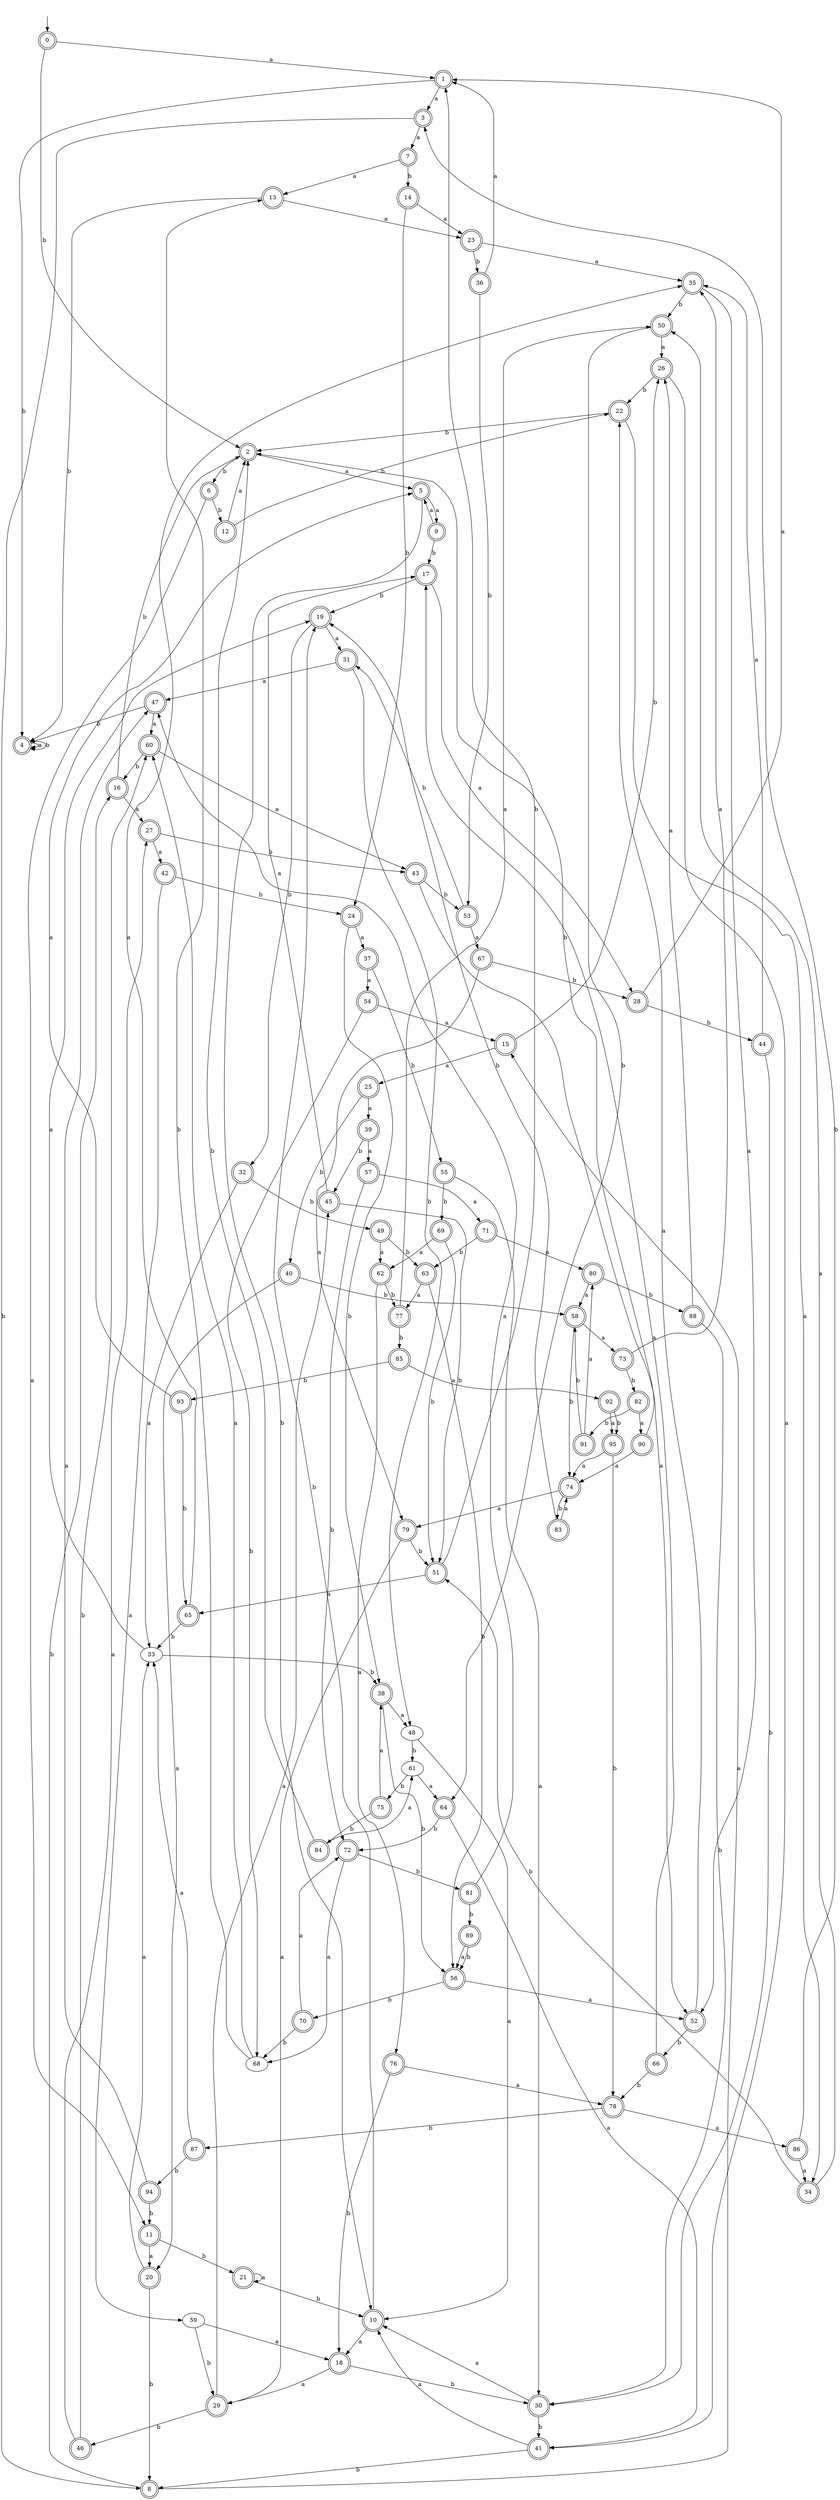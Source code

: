 digraph RandomDFA {
  __start0 [label="", shape=none];
  __start0 -> 0 [label=""];
  0 [shape=circle] [shape=doublecircle]
  0 -> 1 [label="a"]
  0 -> 2 [label="b"]
  1 [shape=doublecircle]
  1 -> 3 [label="a"]
  1 -> 4 [label="b"]
  2 [shape=doublecircle]
  2 -> 5 [label="a"]
  2 -> 6 [label="b"]
  3 [shape=doublecircle]
  3 -> 7 [label="a"]
  3 -> 8 [label="b"]
  4 [shape=doublecircle]
  4 -> 4 [label="a"]
  4 -> 4 [label="b"]
  5 [shape=doublecircle]
  5 -> 9 [label="a"]
  5 -> 10 [label="b"]
  6 [shape=doublecircle]
  6 -> 11 [label="a"]
  6 -> 12 [label="b"]
  7 [shape=doublecircle]
  7 -> 13 [label="a"]
  7 -> 14 [label="b"]
  8 [shape=doublecircle]
  8 -> 15 [label="a"]
  8 -> 16 [label="b"]
  9 [shape=doublecircle]
  9 -> 5 [label="a"]
  9 -> 17 [label="b"]
  10 [shape=doublecircle]
  10 -> 18 [label="a"]
  10 -> 19 [label="b"]
  11 [shape=doublecircle]
  11 -> 20 [label="a"]
  11 -> 21 [label="b"]
  12 [shape=doublecircle]
  12 -> 2 [label="a"]
  12 -> 22 [label="b"]
  13 [shape=doublecircle]
  13 -> 23 [label="a"]
  13 -> 4 [label="b"]
  14 [shape=doublecircle]
  14 -> 23 [label="a"]
  14 -> 24 [label="b"]
  15 [shape=doublecircle]
  15 -> 25 [label="a"]
  15 -> 26 [label="b"]
  16 [shape=doublecircle]
  16 -> 27 [label="a"]
  16 -> 2 [label="b"]
  17 [shape=doublecircle]
  17 -> 28 [label="a"]
  17 -> 19 [label="b"]
  18 [shape=doublecircle]
  18 -> 29 [label="a"]
  18 -> 30 [label="b"]
  19 [shape=doublecircle]
  19 -> 31 [label="a"]
  19 -> 32 [label="b"]
  20 [shape=doublecircle]
  20 -> 33 [label="a"]
  20 -> 8 [label="b"]
  21 [shape=doublecircle]
  21 -> 21 [label="a"]
  21 -> 10 [label="b"]
  22 [shape=doublecircle]
  22 -> 34 [label="a"]
  22 -> 2 [label="b"]
  23 [shape=doublecircle]
  23 -> 35 [label="a"]
  23 -> 36 [label="b"]
  24 [shape=doublecircle]
  24 -> 37 [label="a"]
  24 -> 38 [label="b"]
  25 [shape=doublecircle]
  25 -> 39 [label="a"]
  25 -> 40 [label="b"]
  26 [shape=doublecircle]
  26 -> 41 [label="a"]
  26 -> 22 [label="b"]
  27 [shape=doublecircle]
  27 -> 42 [label="a"]
  27 -> 43 [label="b"]
  28 [shape=doublecircle]
  28 -> 1 [label="a"]
  28 -> 44 [label="b"]
  29 [shape=doublecircle]
  29 -> 45 [label="a"]
  29 -> 46 [label="b"]
  30 [shape=doublecircle]
  30 -> 10 [label="a"]
  30 -> 41 [label="b"]
  31 [shape=doublecircle]
  31 -> 47 [label="a"]
  31 -> 48 [label="b"]
  32 [shape=doublecircle]
  32 -> 33 [label="a"]
  32 -> 49 [label="b"]
  33
  33 -> 19 [label="a"]
  33 -> 38 [label="b"]
  34 [shape=doublecircle]
  34 -> 50 [label="a"]
  34 -> 51 [label="b"]
  35 [shape=doublecircle]
  35 -> 52 [label="a"]
  35 -> 50 [label="b"]
  36 [shape=doublecircle]
  36 -> 1 [label="a"]
  36 -> 53 [label="b"]
  37 [shape=doublecircle]
  37 -> 54 [label="a"]
  37 -> 55 [label="b"]
  38 [shape=doublecircle]
  38 -> 48 [label="a"]
  38 -> 56 [label="b"]
  39 [shape=doublecircle]
  39 -> 57 [label="a"]
  39 -> 45 [label="b"]
  40 [shape=doublecircle]
  40 -> 20 [label="a"]
  40 -> 58 [label="b"]
  41 [shape=doublecircle]
  41 -> 10 [label="a"]
  41 -> 8 [label="b"]
  42 [shape=doublecircle]
  42 -> 59 [label="a"]
  42 -> 24 [label="b"]
  43 [shape=doublecircle]
  43 -> 52 [label="a"]
  43 -> 53 [label="b"]
  44 [shape=doublecircle]
  44 -> 35 [label="a"]
  44 -> 30 [label="b"]
  45 [shape=doublecircle]
  45 -> 17 [label="a"]
  45 -> 51 [label="b"]
  46 [shape=doublecircle]
  46 -> 27 [label="a"]
  46 -> 60 [label="b"]
  47 [shape=doublecircle]
  47 -> 60 [label="a"]
  47 -> 4 [label="b"]
  48
  48 -> 10 [label="a"]
  48 -> 61 [label="b"]
  49 [shape=doublecircle]
  49 -> 62 [label="a"]
  49 -> 63 [label="b"]
  50 [shape=doublecircle]
  50 -> 26 [label="a"]
  50 -> 64 [label="b"]
  51 [shape=doublecircle]
  51 -> 65 [label="a"]
  51 -> 1 [label="b"]
  52 [shape=doublecircle]
  52 -> 22 [label="a"]
  52 -> 66 [label="b"]
  53 [shape=doublecircle]
  53 -> 67 [label="a"]
  53 -> 31 [label="b"]
  54 [shape=doublecircle]
  54 -> 15 [label="a"]
  54 -> 68 [label="b"]
  55 [shape=doublecircle]
  55 -> 30 [label="a"]
  55 -> 69 [label="b"]
  56 [shape=doublecircle]
  56 -> 52 [label="a"]
  56 -> 70 [label="b"]
  57 [shape=doublecircle]
  57 -> 71 [label="a"]
  57 -> 72 [label="b"]
  58 [shape=doublecircle]
  58 -> 73 [label="a"]
  58 -> 74 [label="b"]
  59
  59 -> 18 [label="a"]
  59 -> 29 [label="b"]
  60 [shape=doublecircle]
  60 -> 43 [label="a"]
  60 -> 16 [label="b"]
  61
  61 -> 64 [label="a"]
  61 -> 75 [label="b"]
  62 [shape=doublecircle]
  62 -> 76 [label="a"]
  62 -> 77 [label="b"]
  63 [shape=doublecircle]
  63 -> 77 [label="a"]
  63 -> 56 [label="b"]
  64 [shape=doublecircle]
  64 -> 41 [label="a"]
  64 -> 72 [label="b"]
  65 [shape=doublecircle]
  65 -> 35 [label="a"]
  65 -> 33 [label="b"]
  66 [shape=doublecircle]
  66 -> 17 [label="a"]
  66 -> 78 [label="b"]
  67 [shape=doublecircle]
  67 -> 79 [label="a"]
  67 -> 28 [label="b"]
  68
  68 -> 60 [label="a"]
  68 -> 13 [label="b"]
  69 [shape=doublecircle]
  69 -> 62 [label="a"]
  69 -> 51 [label="b"]
  70 [shape=doublecircle]
  70 -> 72 [label="a"]
  70 -> 68 [label="b"]
  71 [shape=doublecircle]
  71 -> 80 [label="a"]
  71 -> 63 [label="b"]
  72 [shape=doublecircle]
  72 -> 68 [label="a"]
  72 -> 81 [label="b"]
  73 [shape=doublecircle]
  73 -> 35 [label="a"]
  73 -> 82 [label="b"]
  74 [shape=doublecircle]
  74 -> 79 [label="a"]
  74 -> 83 [label="b"]
  75 [shape=doublecircle]
  75 -> 38 [label="a"]
  75 -> 84 [label="b"]
  76 [shape=doublecircle]
  76 -> 78 [label="a"]
  76 -> 18 [label="b"]
  77 [shape=doublecircle]
  77 -> 50 [label="a"]
  77 -> 85 [label="b"]
  78 [shape=doublecircle]
  78 -> 86 [label="a"]
  78 -> 87 [label="b"]
  79 [shape=doublecircle]
  79 -> 29 [label="a"]
  79 -> 51 [label="b"]
  80 [shape=doublecircle]
  80 -> 58 [label="a"]
  80 -> 88 [label="b"]
  81 [shape=doublecircle]
  81 -> 47 [label="a"]
  81 -> 89 [label="b"]
  82 [shape=doublecircle]
  82 -> 90 [label="a"]
  82 -> 91 [label="b"]
  83 [shape=doublecircle]
  83 -> 74 [label="a"]
  83 -> 19 [label="b"]
  84 [shape=doublecircle]
  84 -> 61 [label="a"]
  84 -> 2 [label="b"]
  85 [shape=doublecircle]
  85 -> 92 [label="a"]
  85 -> 93 [label="b"]
  86 [shape=doublecircle]
  86 -> 34 [label="a"]
  86 -> 3 [label="b"]
  87 [shape=doublecircle]
  87 -> 33 [label="a"]
  87 -> 94 [label="b"]
  88 [shape=doublecircle]
  88 -> 26 [label="a"]
  88 -> 30 [label="b"]
  89 [shape=doublecircle]
  89 -> 56 [label="a"]
  89 -> 56 [label="b"]
  90 [shape=doublecircle]
  90 -> 74 [label="a"]
  90 -> 2 [label="b"]
  91 [shape=doublecircle]
  91 -> 80 [label="a"]
  91 -> 58 [label="b"]
  92 [shape=doublecircle]
  92 -> 95 [label="a"]
  92 -> 95 [label="b"]
  93 [shape=doublecircle]
  93 -> 5 [label="a"]
  93 -> 65 [label="b"]
  94 [shape=doublecircle]
  94 -> 47 [label="a"]
  94 -> 11 [label="b"]
  95 [shape=doublecircle]
  95 -> 74 [label="a"]
  95 -> 78 [label="b"]
}
